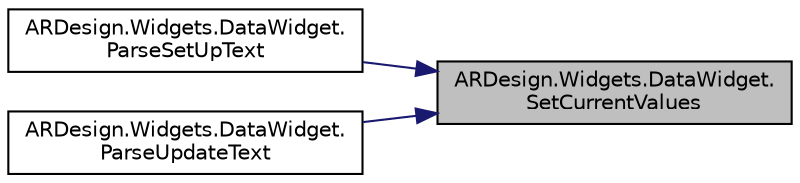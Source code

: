 digraph "ARDesign.Widgets.DataWidget.SetCurrentValues"
{
 // LATEX_PDF_SIZE
  edge [fontname="Helvetica",fontsize="10",labelfontname="Helvetica",labelfontsize="10"];
  node [fontname="Helvetica",fontsize="10",shape=record];
  rankdir="RL";
  Node15 [label="ARDesign.Widgets.DataWidget.\lSetCurrentValues",height=0.2,width=0.4,color="black", fillcolor="grey75", style="filled", fontcolor="black",tooltip="Sets the widget current value - the newest dictionary entry"];
  Node15 -> Node16 [dir="back",color="midnightblue",fontsize="10",style="solid",fontname="Helvetica"];
  Node16 [label="ARDesign.Widgets.DataWidget.\lParseSetUpText",height=0.2,width=0.4,color="black", fillcolor="white", style="filled",URL="$class_a_r_design_1_1_widgets_1_1_data_widget.html#afdc7d727d064166a4b7018a691a2a569",tooltip=" "];
  Node15 -> Node17 [dir="back",color="midnightblue",fontsize="10",style="solid",fontname="Helvetica"];
  Node17 [label="ARDesign.Widgets.DataWidget.\lParseUpdateText",height=0.2,width=0.4,color="black", fillcolor="white", style="filled",URL="$class_a_r_design_1_1_widgets_1_1_data_widget.html#a201b90c9e9a84c1e2c39899e3ad822d2",tooltip=" "];
}
